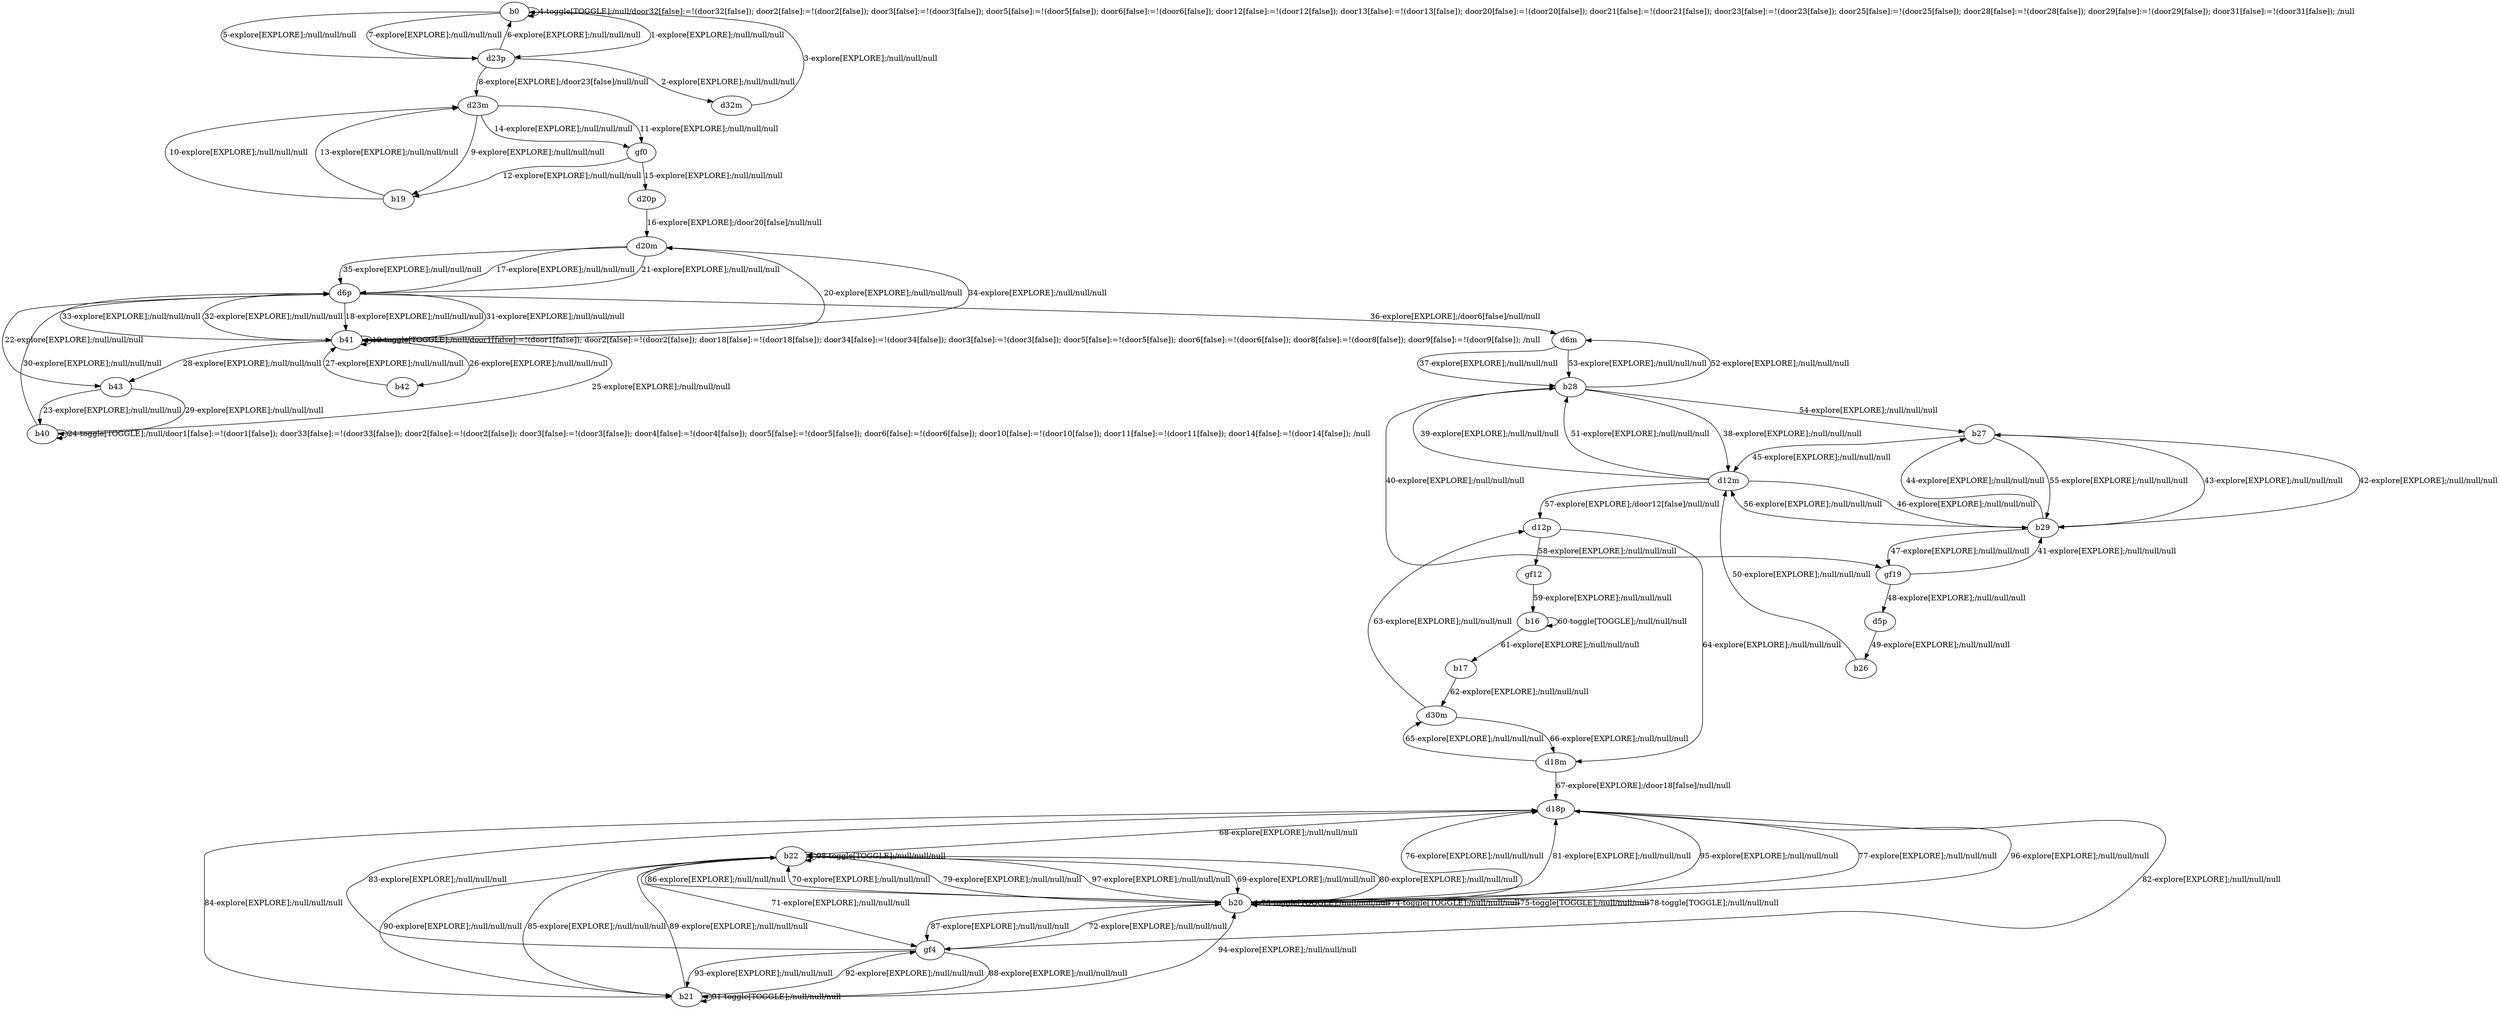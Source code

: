 # Total number of goals covered by this test: 1
# b22 --> b22

digraph g {
"b0" -> "d23p" [label = "1-explore[EXPLORE];/null/null/null"];
"d23p" -> "d32m" [label = "2-explore[EXPLORE];/null/null/null"];
"d32m" -> "b0" [label = "3-explore[EXPLORE];/null/null/null"];
"b0" -> "b0" [label = "4-toggle[TOGGLE];/null/door32[false]:=!(door32[false]); door2[false]:=!(door2[false]); door3[false]:=!(door3[false]); door5[false]:=!(door5[false]); door6[false]:=!(door6[false]); door12[false]:=!(door12[false]); door13[false]:=!(door13[false]); door20[false]:=!(door20[false]); door21[false]:=!(door21[false]); door23[false]:=!(door23[false]); door25[false]:=!(door25[false]); door28[false]:=!(door28[false]); door29[false]:=!(door29[false]); door31[false]:=!(door31[false]); /null"];
"b0" -> "d23p" [label = "5-explore[EXPLORE];/null/null/null"];
"d23p" -> "b0" [label = "6-explore[EXPLORE];/null/null/null"];
"b0" -> "d23p" [label = "7-explore[EXPLORE];/null/null/null"];
"d23p" -> "d23m" [label = "8-explore[EXPLORE];/door23[false]/null/null"];
"d23m" -> "b19" [label = "9-explore[EXPLORE];/null/null/null"];
"b19" -> "d23m" [label = "10-explore[EXPLORE];/null/null/null"];
"d23m" -> "gf0" [label = "11-explore[EXPLORE];/null/null/null"];
"gf0" -> "b19" [label = "12-explore[EXPLORE];/null/null/null"];
"b19" -> "d23m" [label = "13-explore[EXPLORE];/null/null/null"];
"d23m" -> "gf0" [label = "14-explore[EXPLORE];/null/null/null"];
"gf0" -> "d20p" [label = "15-explore[EXPLORE];/null/null/null"];
"d20p" -> "d20m" [label = "16-explore[EXPLORE];/door20[false]/null/null"];
"d20m" -> "d6p" [label = "17-explore[EXPLORE];/null/null/null"];
"d6p" -> "b41" [label = "18-explore[EXPLORE];/null/null/null"];
"b41" -> "b41" [label = "19-toggle[TOGGLE];/null/door1[false]:=!(door1[false]); door2[false]:=!(door2[false]); door18[false]:=!(door18[false]); door34[false]:=!(door34[false]); door3[false]:=!(door3[false]); door5[false]:=!(door5[false]); door6[false]:=!(door6[false]); door8[false]:=!(door8[false]); door9[false]:=!(door9[false]); /null"];
"b41" -> "d20m" [label = "20-explore[EXPLORE];/null/null/null"];
"d20m" -> "d6p" [label = "21-explore[EXPLORE];/null/null/null"];
"d6p" -> "b43" [label = "22-explore[EXPLORE];/null/null/null"];
"b43" -> "b40" [label = "23-explore[EXPLORE];/null/null/null"];
"b40" -> "b40" [label = "24-toggle[TOGGLE];/null/door1[false]:=!(door1[false]); door33[false]:=!(door33[false]); door2[false]:=!(door2[false]); door3[false]:=!(door3[false]); door4[false]:=!(door4[false]); door5[false]:=!(door5[false]); door6[false]:=!(door6[false]); door10[false]:=!(door10[false]); door11[false]:=!(door11[false]); door14[false]:=!(door14[false]); /null"];
"b40" -> "b41" [label = "25-explore[EXPLORE];/null/null/null"];
"b41" -> "b42" [label = "26-explore[EXPLORE];/null/null/null"];
"b42" -> "b41" [label = "27-explore[EXPLORE];/null/null/null"];
"b41" -> "b43" [label = "28-explore[EXPLORE];/null/null/null"];
"b43" -> "b40" [label = "29-explore[EXPLORE];/null/null/null"];
"b40" -> "d6p" [label = "30-explore[EXPLORE];/null/null/null"];
"d6p" -> "b41" [label = "31-explore[EXPLORE];/null/null/null"];
"b41" -> "d6p" [label = "32-explore[EXPLORE];/null/null/null"];
"d6p" -> "b41" [label = "33-explore[EXPLORE];/null/null/null"];
"b41" -> "d20m" [label = "34-explore[EXPLORE];/null/null/null"];
"d20m" -> "d6p" [label = "35-explore[EXPLORE];/null/null/null"];
"d6p" -> "d6m" [label = "36-explore[EXPLORE];/door6[false]/null/null"];
"d6m" -> "b28" [label = "37-explore[EXPLORE];/null/null/null"];
"b28" -> "d12m" [label = "38-explore[EXPLORE];/null/null/null"];
"d12m" -> "b28" [label = "39-explore[EXPLORE];/null/null/null"];
"b28" -> "gf19" [label = "40-explore[EXPLORE];/null/null/null"];
"gf19" -> "b29" [label = "41-explore[EXPLORE];/null/null/null"];
"b29" -> "b27" [label = "42-explore[EXPLORE];/null/null/null"];
"b27" -> "b29" [label = "43-explore[EXPLORE];/null/null/null"];
"b29" -> "b27" [label = "44-explore[EXPLORE];/null/null/null"];
"b27" -> "d12m" [label = "45-explore[EXPLORE];/null/null/null"];
"d12m" -> "b29" [label = "46-explore[EXPLORE];/null/null/null"];
"b29" -> "gf19" [label = "47-explore[EXPLORE];/null/null/null"];
"gf19" -> "d5p" [label = "48-explore[EXPLORE];/null/null/null"];
"d5p" -> "b26" [label = "49-explore[EXPLORE];/null/null/null"];
"b26" -> "d12m" [label = "50-explore[EXPLORE];/null/null/null"];
"d12m" -> "b28" [label = "51-explore[EXPLORE];/null/null/null"];
"b28" -> "d6m" [label = "52-explore[EXPLORE];/null/null/null"];
"d6m" -> "b28" [label = "53-explore[EXPLORE];/null/null/null"];
"b28" -> "b27" [label = "54-explore[EXPLORE];/null/null/null"];
"b27" -> "b29" [label = "55-explore[EXPLORE];/null/null/null"];
"b29" -> "d12m" [label = "56-explore[EXPLORE];/null/null/null"];
"d12m" -> "d12p" [label = "57-explore[EXPLORE];/door12[false]/null/null"];
"d12p" -> "gf12" [label = "58-explore[EXPLORE];/null/null/null"];
"gf12" -> "b16" [label = "59-explore[EXPLORE];/null/null/null"];
"b16" -> "b16" [label = "60-toggle[TOGGLE];/null/null/null"];
"b16" -> "b17" [label = "61-explore[EXPLORE];/null/null/null"];
"b17" -> "d30m" [label = "62-explore[EXPLORE];/null/null/null"];
"d30m" -> "d12p" [label = "63-explore[EXPLORE];/null/null/null"];
"d12p" -> "d18m" [label = "64-explore[EXPLORE];/null/null/null"];
"d18m" -> "d30m" [label = "65-explore[EXPLORE];/null/null/null"];
"d30m" -> "d18m" [label = "66-explore[EXPLORE];/null/null/null"];
"d18m" -> "d18p" [label = "67-explore[EXPLORE];/door18[false]/null/null"];
"d18p" -> "b22" [label = "68-explore[EXPLORE];/null/null/null"];
"b22" -> "b20" [label = "69-explore[EXPLORE];/null/null/null"];
"b20" -> "b22" [label = "70-explore[EXPLORE];/null/null/null"];
"b22" -> "gf4" [label = "71-explore[EXPLORE];/null/null/null"];
"gf4" -> "b20" [label = "72-explore[EXPLORE];/null/null/null"];
"b20" -> "b20" [label = "73-toggle[TOGGLE];/null/null/null"];
"b20" -> "b20" [label = "74-toggle[TOGGLE];/null/null/null"];
"b20" -> "b20" [label = "75-toggle[TOGGLE];/null/null/null"];
"b20" -> "d18p" [label = "76-explore[EXPLORE];/null/null/null"];
"d18p" -> "b20" [label = "77-explore[EXPLORE];/null/null/null"];
"b20" -> "b20" [label = "78-toggle[TOGGLE];/null/null/null"];
"b20" -> "b22" [label = "79-explore[EXPLORE];/null/null/null"];
"b22" -> "b20" [label = "80-explore[EXPLORE];/null/null/null"];
"b20" -> "d18p" [label = "81-explore[EXPLORE];/null/null/null"];
"d18p" -> "gf4" [label = "82-explore[EXPLORE];/null/null/null"];
"gf4" -> "d18p" [label = "83-explore[EXPLORE];/null/null/null"];
"d18p" -> "b21" [label = "84-explore[EXPLORE];/null/null/null"];
"b21" -> "b22" [label = "85-explore[EXPLORE];/null/null/null"];
"b22" -> "b20" [label = "86-explore[EXPLORE];/null/null/null"];
"b20" -> "gf4" [label = "87-explore[EXPLORE];/null/null/null"];
"gf4" -> "b21" [label = "88-explore[EXPLORE];/null/null/null"];
"b21" -> "b22" [label = "89-explore[EXPLORE];/null/null/null"];
"b22" -> "b21" [label = "90-explore[EXPLORE];/null/null/null"];
"b21" -> "b21" [label = "91-toggle[TOGGLE];/null/null/null"];
"b21" -> "gf4" [label = "92-explore[EXPLORE];/null/null/null"];
"gf4" -> "b21" [label = "93-explore[EXPLORE];/null/null/null"];
"b21" -> "b20" [label = "94-explore[EXPLORE];/null/null/null"];
"b20" -> "d18p" [label = "95-explore[EXPLORE];/null/null/null"];
"d18p" -> "b20" [label = "96-explore[EXPLORE];/null/null/null"];
"b20" -> "b22" [label = "97-explore[EXPLORE];/null/null/null"];
"b22" -> "b22" [label = "98-toggle[TOGGLE];/null/null/null"];
}